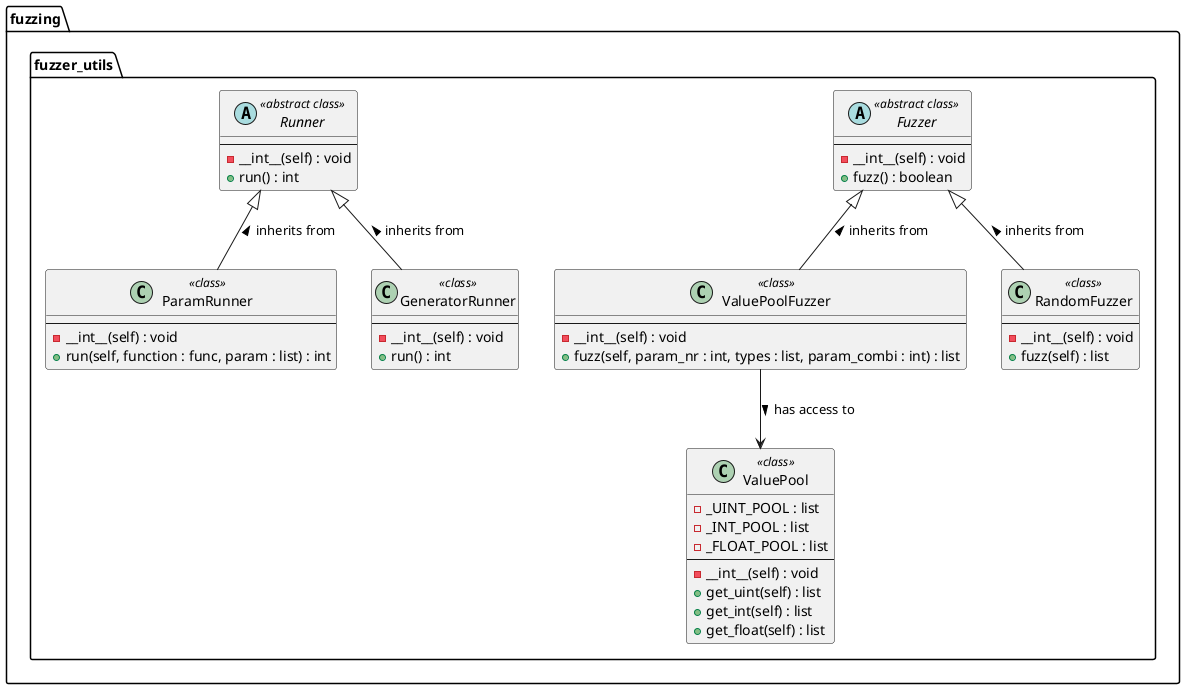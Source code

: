 @startuml fuzzer_overview

package "fuzzing" as fuzzing <<Folder>> {
    package "fuzzer_utils" as FUtils <<Folder>> {

        abstract "Fuzzer" as fuzzer << abstract class >> {
            --
            - __int__(self) : void
            + fuzz() : boolean
        }

        class "ValuePoolFuzzer" as VPFuzzer << class >> {
            --
            - __int__(self) : void
            + fuzz(self, param_nr : int, types : list, param_combi : int) : list
        }
        class "RandomFuzzer" as RFuzzer << class >> {
            --
            - __int__(self) : void
            + fuzz(self) : list
        }

        class "ValuePool" as VPool << class >> {
            - _UINT_POOL : list
            - _INT_POOL : list
            - _FLOAT_POOL : list
            --
            - __int__(self) : void
            + get_uint(self) : list
            + get_int(self) : list
            + get_float(self) : list
        }


        abstract "Runner" as runner << abstract class >> {
            --
            - __int__(self) : void
            + run() : int
        }

        class "ParamRunner" as PRunner << class >> {
            --
            - __int__(self) : void
            + run(self, function : func, param : list) : int
        }

        class "GeneratorRunner" as GRunner << class >> {
            --
            - __int__(self) : void
            + run() : int
        }
    }




    fuzzer <|-- VPFuzzer : inherits from <
    fuzzer <|-- RFuzzer : inherits from <
    VPFuzzer --> VPool: has access to >

    runner <|-- PRunner : inherits from <
    runner <|-- GRunner : inherits from <

}
@enduml